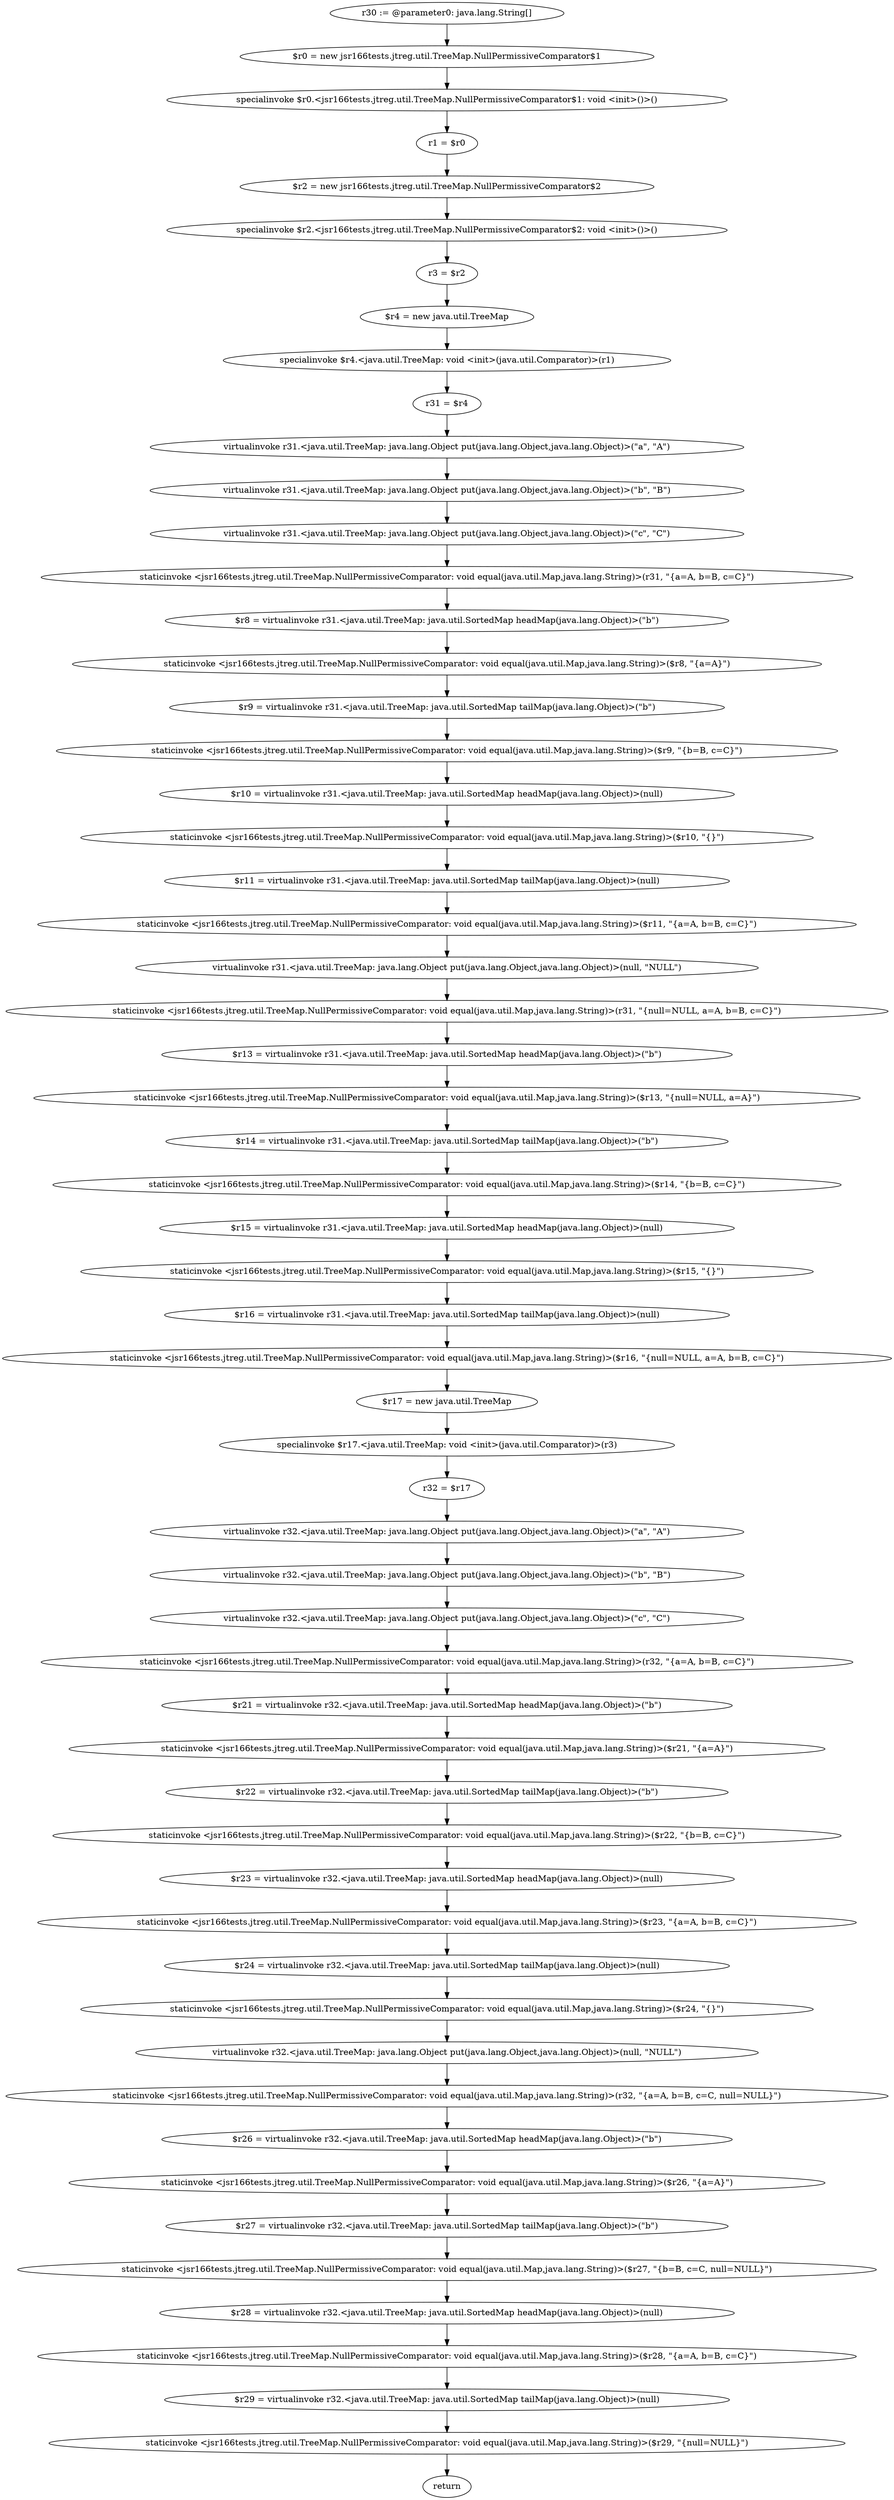 digraph "unitGraph" {
    "r30 := @parameter0: java.lang.String[]"
    "$r0 = new jsr166tests.jtreg.util.TreeMap.NullPermissiveComparator$1"
    "specialinvoke $r0.<jsr166tests.jtreg.util.TreeMap.NullPermissiveComparator$1: void <init>()>()"
    "r1 = $r0"
    "$r2 = new jsr166tests.jtreg.util.TreeMap.NullPermissiveComparator$2"
    "specialinvoke $r2.<jsr166tests.jtreg.util.TreeMap.NullPermissiveComparator$2: void <init>()>()"
    "r3 = $r2"
    "$r4 = new java.util.TreeMap"
    "specialinvoke $r4.<java.util.TreeMap: void <init>(java.util.Comparator)>(r1)"
    "r31 = $r4"
    "virtualinvoke r31.<java.util.TreeMap: java.lang.Object put(java.lang.Object,java.lang.Object)>(\"a\", \"A\")"
    "virtualinvoke r31.<java.util.TreeMap: java.lang.Object put(java.lang.Object,java.lang.Object)>(\"b\", \"B\")"
    "virtualinvoke r31.<java.util.TreeMap: java.lang.Object put(java.lang.Object,java.lang.Object)>(\"c\", \"C\")"
    "staticinvoke <jsr166tests.jtreg.util.TreeMap.NullPermissiveComparator: void equal(java.util.Map,java.lang.String)>(r31, \"{a=A, b=B, c=C}\")"
    "$r8 = virtualinvoke r31.<java.util.TreeMap: java.util.SortedMap headMap(java.lang.Object)>(\"b\")"
    "staticinvoke <jsr166tests.jtreg.util.TreeMap.NullPermissiveComparator: void equal(java.util.Map,java.lang.String)>($r8, \"{a=A}\")"
    "$r9 = virtualinvoke r31.<java.util.TreeMap: java.util.SortedMap tailMap(java.lang.Object)>(\"b\")"
    "staticinvoke <jsr166tests.jtreg.util.TreeMap.NullPermissiveComparator: void equal(java.util.Map,java.lang.String)>($r9, \"{b=B, c=C}\")"
    "$r10 = virtualinvoke r31.<java.util.TreeMap: java.util.SortedMap headMap(java.lang.Object)>(null)"
    "staticinvoke <jsr166tests.jtreg.util.TreeMap.NullPermissiveComparator: void equal(java.util.Map,java.lang.String)>($r10, \"{}\")"
    "$r11 = virtualinvoke r31.<java.util.TreeMap: java.util.SortedMap tailMap(java.lang.Object)>(null)"
    "staticinvoke <jsr166tests.jtreg.util.TreeMap.NullPermissiveComparator: void equal(java.util.Map,java.lang.String)>($r11, \"{a=A, b=B, c=C}\")"
    "virtualinvoke r31.<java.util.TreeMap: java.lang.Object put(java.lang.Object,java.lang.Object)>(null, \"NULL\")"
    "staticinvoke <jsr166tests.jtreg.util.TreeMap.NullPermissiveComparator: void equal(java.util.Map,java.lang.String)>(r31, \"{null=NULL, a=A, b=B, c=C}\")"
    "$r13 = virtualinvoke r31.<java.util.TreeMap: java.util.SortedMap headMap(java.lang.Object)>(\"b\")"
    "staticinvoke <jsr166tests.jtreg.util.TreeMap.NullPermissiveComparator: void equal(java.util.Map,java.lang.String)>($r13, \"{null=NULL, a=A}\")"
    "$r14 = virtualinvoke r31.<java.util.TreeMap: java.util.SortedMap tailMap(java.lang.Object)>(\"b\")"
    "staticinvoke <jsr166tests.jtreg.util.TreeMap.NullPermissiveComparator: void equal(java.util.Map,java.lang.String)>($r14, \"{b=B, c=C}\")"
    "$r15 = virtualinvoke r31.<java.util.TreeMap: java.util.SortedMap headMap(java.lang.Object)>(null)"
    "staticinvoke <jsr166tests.jtreg.util.TreeMap.NullPermissiveComparator: void equal(java.util.Map,java.lang.String)>($r15, \"{}\")"
    "$r16 = virtualinvoke r31.<java.util.TreeMap: java.util.SortedMap tailMap(java.lang.Object)>(null)"
    "staticinvoke <jsr166tests.jtreg.util.TreeMap.NullPermissiveComparator: void equal(java.util.Map,java.lang.String)>($r16, \"{null=NULL, a=A, b=B, c=C}\")"
    "$r17 = new java.util.TreeMap"
    "specialinvoke $r17.<java.util.TreeMap: void <init>(java.util.Comparator)>(r3)"
    "r32 = $r17"
    "virtualinvoke r32.<java.util.TreeMap: java.lang.Object put(java.lang.Object,java.lang.Object)>(\"a\", \"A\")"
    "virtualinvoke r32.<java.util.TreeMap: java.lang.Object put(java.lang.Object,java.lang.Object)>(\"b\", \"B\")"
    "virtualinvoke r32.<java.util.TreeMap: java.lang.Object put(java.lang.Object,java.lang.Object)>(\"c\", \"C\")"
    "staticinvoke <jsr166tests.jtreg.util.TreeMap.NullPermissiveComparator: void equal(java.util.Map,java.lang.String)>(r32, \"{a=A, b=B, c=C}\")"
    "$r21 = virtualinvoke r32.<java.util.TreeMap: java.util.SortedMap headMap(java.lang.Object)>(\"b\")"
    "staticinvoke <jsr166tests.jtreg.util.TreeMap.NullPermissiveComparator: void equal(java.util.Map,java.lang.String)>($r21, \"{a=A}\")"
    "$r22 = virtualinvoke r32.<java.util.TreeMap: java.util.SortedMap tailMap(java.lang.Object)>(\"b\")"
    "staticinvoke <jsr166tests.jtreg.util.TreeMap.NullPermissiveComparator: void equal(java.util.Map,java.lang.String)>($r22, \"{b=B, c=C}\")"
    "$r23 = virtualinvoke r32.<java.util.TreeMap: java.util.SortedMap headMap(java.lang.Object)>(null)"
    "staticinvoke <jsr166tests.jtreg.util.TreeMap.NullPermissiveComparator: void equal(java.util.Map,java.lang.String)>($r23, \"{a=A, b=B, c=C}\")"
    "$r24 = virtualinvoke r32.<java.util.TreeMap: java.util.SortedMap tailMap(java.lang.Object)>(null)"
    "staticinvoke <jsr166tests.jtreg.util.TreeMap.NullPermissiveComparator: void equal(java.util.Map,java.lang.String)>($r24, \"{}\")"
    "virtualinvoke r32.<java.util.TreeMap: java.lang.Object put(java.lang.Object,java.lang.Object)>(null, \"NULL\")"
    "staticinvoke <jsr166tests.jtreg.util.TreeMap.NullPermissiveComparator: void equal(java.util.Map,java.lang.String)>(r32, \"{a=A, b=B, c=C, null=NULL}\")"
    "$r26 = virtualinvoke r32.<java.util.TreeMap: java.util.SortedMap headMap(java.lang.Object)>(\"b\")"
    "staticinvoke <jsr166tests.jtreg.util.TreeMap.NullPermissiveComparator: void equal(java.util.Map,java.lang.String)>($r26, \"{a=A}\")"
    "$r27 = virtualinvoke r32.<java.util.TreeMap: java.util.SortedMap tailMap(java.lang.Object)>(\"b\")"
    "staticinvoke <jsr166tests.jtreg.util.TreeMap.NullPermissiveComparator: void equal(java.util.Map,java.lang.String)>($r27, \"{b=B, c=C, null=NULL}\")"
    "$r28 = virtualinvoke r32.<java.util.TreeMap: java.util.SortedMap headMap(java.lang.Object)>(null)"
    "staticinvoke <jsr166tests.jtreg.util.TreeMap.NullPermissiveComparator: void equal(java.util.Map,java.lang.String)>($r28, \"{a=A, b=B, c=C}\")"
    "$r29 = virtualinvoke r32.<java.util.TreeMap: java.util.SortedMap tailMap(java.lang.Object)>(null)"
    "staticinvoke <jsr166tests.jtreg.util.TreeMap.NullPermissiveComparator: void equal(java.util.Map,java.lang.String)>($r29, \"{null=NULL}\")"
    "return"
    "r30 := @parameter0: java.lang.String[]"->"$r0 = new jsr166tests.jtreg.util.TreeMap.NullPermissiveComparator$1";
    "$r0 = new jsr166tests.jtreg.util.TreeMap.NullPermissiveComparator$1"->"specialinvoke $r0.<jsr166tests.jtreg.util.TreeMap.NullPermissiveComparator$1: void <init>()>()";
    "specialinvoke $r0.<jsr166tests.jtreg.util.TreeMap.NullPermissiveComparator$1: void <init>()>()"->"r1 = $r0";
    "r1 = $r0"->"$r2 = new jsr166tests.jtreg.util.TreeMap.NullPermissiveComparator$2";
    "$r2 = new jsr166tests.jtreg.util.TreeMap.NullPermissiveComparator$2"->"specialinvoke $r2.<jsr166tests.jtreg.util.TreeMap.NullPermissiveComparator$2: void <init>()>()";
    "specialinvoke $r2.<jsr166tests.jtreg.util.TreeMap.NullPermissiveComparator$2: void <init>()>()"->"r3 = $r2";
    "r3 = $r2"->"$r4 = new java.util.TreeMap";
    "$r4 = new java.util.TreeMap"->"specialinvoke $r4.<java.util.TreeMap: void <init>(java.util.Comparator)>(r1)";
    "specialinvoke $r4.<java.util.TreeMap: void <init>(java.util.Comparator)>(r1)"->"r31 = $r4";
    "r31 = $r4"->"virtualinvoke r31.<java.util.TreeMap: java.lang.Object put(java.lang.Object,java.lang.Object)>(\"a\", \"A\")";
    "virtualinvoke r31.<java.util.TreeMap: java.lang.Object put(java.lang.Object,java.lang.Object)>(\"a\", \"A\")"->"virtualinvoke r31.<java.util.TreeMap: java.lang.Object put(java.lang.Object,java.lang.Object)>(\"b\", \"B\")";
    "virtualinvoke r31.<java.util.TreeMap: java.lang.Object put(java.lang.Object,java.lang.Object)>(\"b\", \"B\")"->"virtualinvoke r31.<java.util.TreeMap: java.lang.Object put(java.lang.Object,java.lang.Object)>(\"c\", \"C\")";
    "virtualinvoke r31.<java.util.TreeMap: java.lang.Object put(java.lang.Object,java.lang.Object)>(\"c\", \"C\")"->"staticinvoke <jsr166tests.jtreg.util.TreeMap.NullPermissiveComparator: void equal(java.util.Map,java.lang.String)>(r31, \"{a=A, b=B, c=C}\")";
    "staticinvoke <jsr166tests.jtreg.util.TreeMap.NullPermissiveComparator: void equal(java.util.Map,java.lang.String)>(r31, \"{a=A, b=B, c=C}\")"->"$r8 = virtualinvoke r31.<java.util.TreeMap: java.util.SortedMap headMap(java.lang.Object)>(\"b\")";
    "$r8 = virtualinvoke r31.<java.util.TreeMap: java.util.SortedMap headMap(java.lang.Object)>(\"b\")"->"staticinvoke <jsr166tests.jtreg.util.TreeMap.NullPermissiveComparator: void equal(java.util.Map,java.lang.String)>($r8, \"{a=A}\")";
    "staticinvoke <jsr166tests.jtreg.util.TreeMap.NullPermissiveComparator: void equal(java.util.Map,java.lang.String)>($r8, \"{a=A}\")"->"$r9 = virtualinvoke r31.<java.util.TreeMap: java.util.SortedMap tailMap(java.lang.Object)>(\"b\")";
    "$r9 = virtualinvoke r31.<java.util.TreeMap: java.util.SortedMap tailMap(java.lang.Object)>(\"b\")"->"staticinvoke <jsr166tests.jtreg.util.TreeMap.NullPermissiveComparator: void equal(java.util.Map,java.lang.String)>($r9, \"{b=B, c=C}\")";
    "staticinvoke <jsr166tests.jtreg.util.TreeMap.NullPermissiveComparator: void equal(java.util.Map,java.lang.String)>($r9, \"{b=B, c=C}\")"->"$r10 = virtualinvoke r31.<java.util.TreeMap: java.util.SortedMap headMap(java.lang.Object)>(null)";
    "$r10 = virtualinvoke r31.<java.util.TreeMap: java.util.SortedMap headMap(java.lang.Object)>(null)"->"staticinvoke <jsr166tests.jtreg.util.TreeMap.NullPermissiveComparator: void equal(java.util.Map,java.lang.String)>($r10, \"{}\")";
    "staticinvoke <jsr166tests.jtreg.util.TreeMap.NullPermissiveComparator: void equal(java.util.Map,java.lang.String)>($r10, \"{}\")"->"$r11 = virtualinvoke r31.<java.util.TreeMap: java.util.SortedMap tailMap(java.lang.Object)>(null)";
    "$r11 = virtualinvoke r31.<java.util.TreeMap: java.util.SortedMap tailMap(java.lang.Object)>(null)"->"staticinvoke <jsr166tests.jtreg.util.TreeMap.NullPermissiveComparator: void equal(java.util.Map,java.lang.String)>($r11, \"{a=A, b=B, c=C}\")";
    "staticinvoke <jsr166tests.jtreg.util.TreeMap.NullPermissiveComparator: void equal(java.util.Map,java.lang.String)>($r11, \"{a=A, b=B, c=C}\")"->"virtualinvoke r31.<java.util.TreeMap: java.lang.Object put(java.lang.Object,java.lang.Object)>(null, \"NULL\")";
    "virtualinvoke r31.<java.util.TreeMap: java.lang.Object put(java.lang.Object,java.lang.Object)>(null, \"NULL\")"->"staticinvoke <jsr166tests.jtreg.util.TreeMap.NullPermissiveComparator: void equal(java.util.Map,java.lang.String)>(r31, \"{null=NULL, a=A, b=B, c=C}\")";
    "staticinvoke <jsr166tests.jtreg.util.TreeMap.NullPermissiveComparator: void equal(java.util.Map,java.lang.String)>(r31, \"{null=NULL, a=A, b=B, c=C}\")"->"$r13 = virtualinvoke r31.<java.util.TreeMap: java.util.SortedMap headMap(java.lang.Object)>(\"b\")";
    "$r13 = virtualinvoke r31.<java.util.TreeMap: java.util.SortedMap headMap(java.lang.Object)>(\"b\")"->"staticinvoke <jsr166tests.jtreg.util.TreeMap.NullPermissiveComparator: void equal(java.util.Map,java.lang.String)>($r13, \"{null=NULL, a=A}\")";
    "staticinvoke <jsr166tests.jtreg.util.TreeMap.NullPermissiveComparator: void equal(java.util.Map,java.lang.String)>($r13, \"{null=NULL, a=A}\")"->"$r14 = virtualinvoke r31.<java.util.TreeMap: java.util.SortedMap tailMap(java.lang.Object)>(\"b\")";
    "$r14 = virtualinvoke r31.<java.util.TreeMap: java.util.SortedMap tailMap(java.lang.Object)>(\"b\")"->"staticinvoke <jsr166tests.jtreg.util.TreeMap.NullPermissiveComparator: void equal(java.util.Map,java.lang.String)>($r14, \"{b=B, c=C}\")";
    "staticinvoke <jsr166tests.jtreg.util.TreeMap.NullPermissiveComparator: void equal(java.util.Map,java.lang.String)>($r14, \"{b=B, c=C}\")"->"$r15 = virtualinvoke r31.<java.util.TreeMap: java.util.SortedMap headMap(java.lang.Object)>(null)";
    "$r15 = virtualinvoke r31.<java.util.TreeMap: java.util.SortedMap headMap(java.lang.Object)>(null)"->"staticinvoke <jsr166tests.jtreg.util.TreeMap.NullPermissiveComparator: void equal(java.util.Map,java.lang.String)>($r15, \"{}\")";
    "staticinvoke <jsr166tests.jtreg.util.TreeMap.NullPermissiveComparator: void equal(java.util.Map,java.lang.String)>($r15, \"{}\")"->"$r16 = virtualinvoke r31.<java.util.TreeMap: java.util.SortedMap tailMap(java.lang.Object)>(null)";
    "$r16 = virtualinvoke r31.<java.util.TreeMap: java.util.SortedMap tailMap(java.lang.Object)>(null)"->"staticinvoke <jsr166tests.jtreg.util.TreeMap.NullPermissiveComparator: void equal(java.util.Map,java.lang.String)>($r16, \"{null=NULL, a=A, b=B, c=C}\")";
    "staticinvoke <jsr166tests.jtreg.util.TreeMap.NullPermissiveComparator: void equal(java.util.Map,java.lang.String)>($r16, \"{null=NULL, a=A, b=B, c=C}\")"->"$r17 = new java.util.TreeMap";
    "$r17 = new java.util.TreeMap"->"specialinvoke $r17.<java.util.TreeMap: void <init>(java.util.Comparator)>(r3)";
    "specialinvoke $r17.<java.util.TreeMap: void <init>(java.util.Comparator)>(r3)"->"r32 = $r17";
    "r32 = $r17"->"virtualinvoke r32.<java.util.TreeMap: java.lang.Object put(java.lang.Object,java.lang.Object)>(\"a\", \"A\")";
    "virtualinvoke r32.<java.util.TreeMap: java.lang.Object put(java.lang.Object,java.lang.Object)>(\"a\", \"A\")"->"virtualinvoke r32.<java.util.TreeMap: java.lang.Object put(java.lang.Object,java.lang.Object)>(\"b\", \"B\")";
    "virtualinvoke r32.<java.util.TreeMap: java.lang.Object put(java.lang.Object,java.lang.Object)>(\"b\", \"B\")"->"virtualinvoke r32.<java.util.TreeMap: java.lang.Object put(java.lang.Object,java.lang.Object)>(\"c\", \"C\")";
    "virtualinvoke r32.<java.util.TreeMap: java.lang.Object put(java.lang.Object,java.lang.Object)>(\"c\", \"C\")"->"staticinvoke <jsr166tests.jtreg.util.TreeMap.NullPermissiveComparator: void equal(java.util.Map,java.lang.String)>(r32, \"{a=A, b=B, c=C}\")";
    "staticinvoke <jsr166tests.jtreg.util.TreeMap.NullPermissiveComparator: void equal(java.util.Map,java.lang.String)>(r32, \"{a=A, b=B, c=C}\")"->"$r21 = virtualinvoke r32.<java.util.TreeMap: java.util.SortedMap headMap(java.lang.Object)>(\"b\")";
    "$r21 = virtualinvoke r32.<java.util.TreeMap: java.util.SortedMap headMap(java.lang.Object)>(\"b\")"->"staticinvoke <jsr166tests.jtreg.util.TreeMap.NullPermissiveComparator: void equal(java.util.Map,java.lang.String)>($r21, \"{a=A}\")";
    "staticinvoke <jsr166tests.jtreg.util.TreeMap.NullPermissiveComparator: void equal(java.util.Map,java.lang.String)>($r21, \"{a=A}\")"->"$r22 = virtualinvoke r32.<java.util.TreeMap: java.util.SortedMap tailMap(java.lang.Object)>(\"b\")";
    "$r22 = virtualinvoke r32.<java.util.TreeMap: java.util.SortedMap tailMap(java.lang.Object)>(\"b\")"->"staticinvoke <jsr166tests.jtreg.util.TreeMap.NullPermissiveComparator: void equal(java.util.Map,java.lang.String)>($r22, \"{b=B, c=C}\")";
    "staticinvoke <jsr166tests.jtreg.util.TreeMap.NullPermissiveComparator: void equal(java.util.Map,java.lang.String)>($r22, \"{b=B, c=C}\")"->"$r23 = virtualinvoke r32.<java.util.TreeMap: java.util.SortedMap headMap(java.lang.Object)>(null)";
    "$r23 = virtualinvoke r32.<java.util.TreeMap: java.util.SortedMap headMap(java.lang.Object)>(null)"->"staticinvoke <jsr166tests.jtreg.util.TreeMap.NullPermissiveComparator: void equal(java.util.Map,java.lang.String)>($r23, \"{a=A, b=B, c=C}\")";
    "staticinvoke <jsr166tests.jtreg.util.TreeMap.NullPermissiveComparator: void equal(java.util.Map,java.lang.String)>($r23, \"{a=A, b=B, c=C}\")"->"$r24 = virtualinvoke r32.<java.util.TreeMap: java.util.SortedMap tailMap(java.lang.Object)>(null)";
    "$r24 = virtualinvoke r32.<java.util.TreeMap: java.util.SortedMap tailMap(java.lang.Object)>(null)"->"staticinvoke <jsr166tests.jtreg.util.TreeMap.NullPermissiveComparator: void equal(java.util.Map,java.lang.String)>($r24, \"{}\")";
    "staticinvoke <jsr166tests.jtreg.util.TreeMap.NullPermissiveComparator: void equal(java.util.Map,java.lang.String)>($r24, \"{}\")"->"virtualinvoke r32.<java.util.TreeMap: java.lang.Object put(java.lang.Object,java.lang.Object)>(null, \"NULL\")";
    "virtualinvoke r32.<java.util.TreeMap: java.lang.Object put(java.lang.Object,java.lang.Object)>(null, \"NULL\")"->"staticinvoke <jsr166tests.jtreg.util.TreeMap.NullPermissiveComparator: void equal(java.util.Map,java.lang.String)>(r32, \"{a=A, b=B, c=C, null=NULL}\")";
    "staticinvoke <jsr166tests.jtreg.util.TreeMap.NullPermissiveComparator: void equal(java.util.Map,java.lang.String)>(r32, \"{a=A, b=B, c=C, null=NULL}\")"->"$r26 = virtualinvoke r32.<java.util.TreeMap: java.util.SortedMap headMap(java.lang.Object)>(\"b\")";
    "$r26 = virtualinvoke r32.<java.util.TreeMap: java.util.SortedMap headMap(java.lang.Object)>(\"b\")"->"staticinvoke <jsr166tests.jtreg.util.TreeMap.NullPermissiveComparator: void equal(java.util.Map,java.lang.String)>($r26, \"{a=A}\")";
    "staticinvoke <jsr166tests.jtreg.util.TreeMap.NullPermissiveComparator: void equal(java.util.Map,java.lang.String)>($r26, \"{a=A}\")"->"$r27 = virtualinvoke r32.<java.util.TreeMap: java.util.SortedMap tailMap(java.lang.Object)>(\"b\")";
    "$r27 = virtualinvoke r32.<java.util.TreeMap: java.util.SortedMap tailMap(java.lang.Object)>(\"b\")"->"staticinvoke <jsr166tests.jtreg.util.TreeMap.NullPermissiveComparator: void equal(java.util.Map,java.lang.String)>($r27, \"{b=B, c=C, null=NULL}\")";
    "staticinvoke <jsr166tests.jtreg.util.TreeMap.NullPermissiveComparator: void equal(java.util.Map,java.lang.String)>($r27, \"{b=B, c=C, null=NULL}\")"->"$r28 = virtualinvoke r32.<java.util.TreeMap: java.util.SortedMap headMap(java.lang.Object)>(null)";
    "$r28 = virtualinvoke r32.<java.util.TreeMap: java.util.SortedMap headMap(java.lang.Object)>(null)"->"staticinvoke <jsr166tests.jtreg.util.TreeMap.NullPermissiveComparator: void equal(java.util.Map,java.lang.String)>($r28, \"{a=A, b=B, c=C}\")";
    "staticinvoke <jsr166tests.jtreg.util.TreeMap.NullPermissiveComparator: void equal(java.util.Map,java.lang.String)>($r28, \"{a=A, b=B, c=C}\")"->"$r29 = virtualinvoke r32.<java.util.TreeMap: java.util.SortedMap tailMap(java.lang.Object)>(null)";
    "$r29 = virtualinvoke r32.<java.util.TreeMap: java.util.SortedMap tailMap(java.lang.Object)>(null)"->"staticinvoke <jsr166tests.jtreg.util.TreeMap.NullPermissiveComparator: void equal(java.util.Map,java.lang.String)>($r29, \"{null=NULL}\")";
    "staticinvoke <jsr166tests.jtreg.util.TreeMap.NullPermissiveComparator: void equal(java.util.Map,java.lang.String)>($r29, \"{null=NULL}\")"->"return";
}
